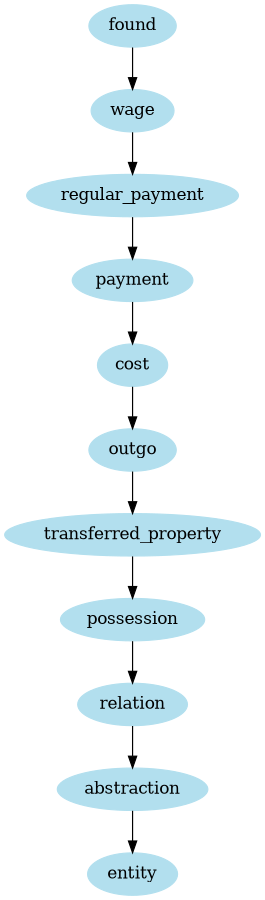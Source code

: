digraph unix {
	node [color=lightblue2 style=filled]
	size="6,6"
	found -> wage
	wage -> regular_payment
	regular_payment -> payment
	payment -> cost
	cost -> outgo
	outgo -> transferred_property
	transferred_property -> possession
	possession -> relation
	relation -> abstraction
	abstraction -> entity
}
